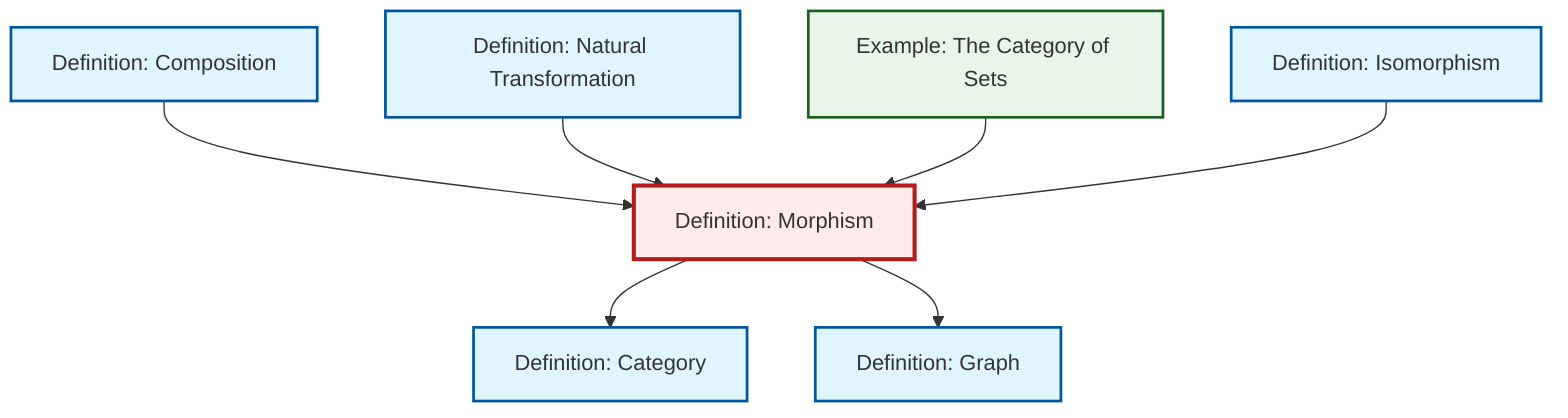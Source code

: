 graph TD
    classDef definition fill:#e1f5fe,stroke:#01579b,stroke-width:2px
    classDef theorem fill:#f3e5f5,stroke:#4a148c,stroke-width:2px
    classDef axiom fill:#fff3e0,stroke:#e65100,stroke-width:2px
    classDef example fill:#e8f5e9,stroke:#1b5e20,stroke-width:2px
    classDef current fill:#ffebee,stroke:#b71c1c,stroke-width:3px
    def-category["Definition: Category"]:::definition
    def-composition["Definition: Composition"]:::definition
    def-isomorphism["Definition: Isomorphism"]:::definition
    def-graph["Definition: Graph"]:::definition
    ex-set-category["Example: The Category of Sets"]:::example
    def-natural-transformation["Definition: Natural Transformation"]:::definition
    def-morphism["Definition: Morphism"]:::definition
    def-morphism --> def-category
    def-composition --> def-morphism
    def-natural-transformation --> def-morphism
    ex-set-category --> def-morphism
    def-morphism --> def-graph
    def-isomorphism --> def-morphism
    class def-morphism current